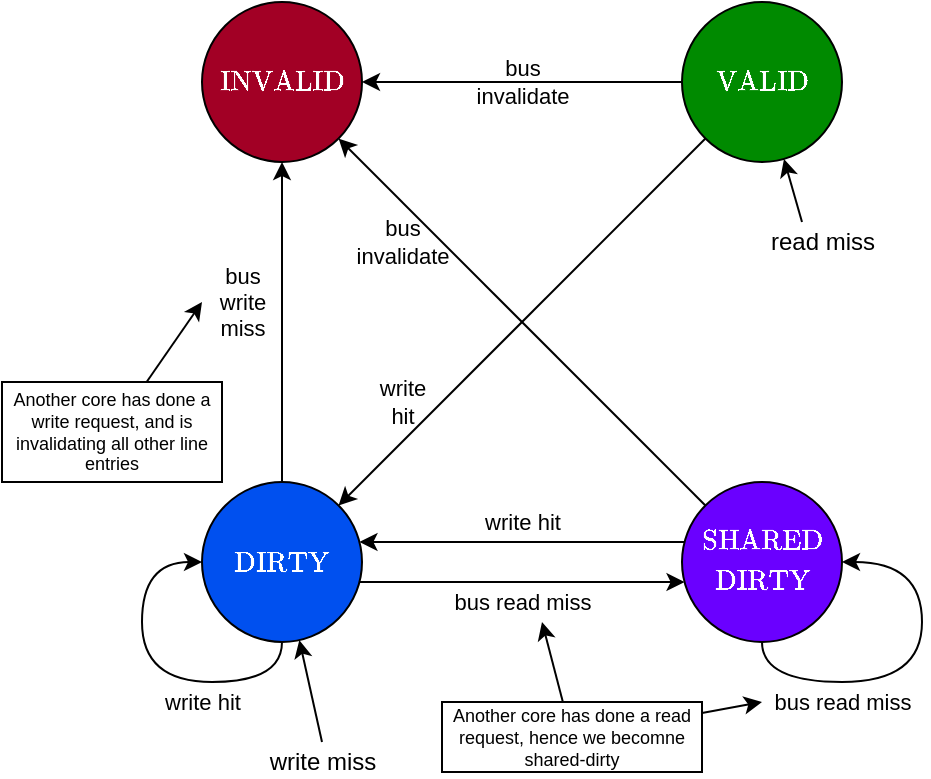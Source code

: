 <mxfile version="20.3.0" type="device"><diagram id="A85j7VMahaWLfHgfaMc8" name="Page-1"><mxGraphModel dx="1609" dy="715" grid="1" gridSize="10" guides="1" tooltips="1" connect="1" arrows="1" fold="1" page="1" pageScale="1" pageWidth="827" pageHeight="1169" math="1" shadow="0"><root><mxCell id="0"/><mxCell id="1" parent="0"/><mxCell id="EwIdVPwMrKvH7vinFk4l-1" value="$$\text{INVALID}$$" style="ellipse;whiteSpace=wrap;html=1;aspect=fixed;fillColor=#a20025;fontColor=#ffffff;strokeColor=#000000;" vertex="1" parent="1"><mxGeometry x="120" y="200" width="80" height="80" as="geometry"/></mxCell><mxCell id="EwIdVPwMrKvH7vinFk4l-6" value="bus&lt;br&gt;invalidate" style="edgeStyle=orthogonalEdgeStyle;rounded=0;orthogonalLoop=1;jettySize=auto;html=1;exitX=0;exitY=0.5;exitDx=0;exitDy=0;entryX=1;entryY=0.5;entryDx=0;entryDy=0;labelBackgroundColor=none;" edge="1" parent="1" source="EwIdVPwMrKvH7vinFk4l-2" target="EwIdVPwMrKvH7vinFk4l-1"><mxGeometry relative="1" as="geometry"/></mxCell><mxCell id="EwIdVPwMrKvH7vinFk4l-12" value="write &lt;br&gt;hit" style="rounded=0;orthogonalLoop=1;jettySize=auto;html=1;exitX=0;exitY=1;exitDx=0;exitDy=0;labelBackgroundColor=none;" edge="1" parent="1" source="EwIdVPwMrKvH7vinFk4l-2" target="EwIdVPwMrKvH7vinFk4l-4"><mxGeometry x="0.545" y="-14" relative="1" as="geometry"><mxPoint as="offset"/></mxGeometry></mxCell><mxCell id="EwIdVPwMrKvH7vinFk4l-2" value="$$\text{VALID}$$" style="ellipse;whiteSpace=wrap;html=1;aspect=fixed;fillColor=#008a00;fontColor=#ffffff;strokeColor=#000000;" vertex="1" parent="1"><mxGeometry x="360" y="200" width="80" height="80" as="geometry"/></mxCell><mxCell id="EwIdVPwMrKvH7vinFk4l-7" value="bus &lt;br&gt;invalidate" style="rounded=0;orthogonalLoop=1;jettySize=auto;html=1;labelBackgroundColor=none;" edge="1" parent="1" source="EwIdVPwMrKvH7vinFk4l-3" target="EwIdVPwMrKvH7vinFk4l-1"><mxGeometry x="0.545" y="14" relative="1" as="geometry"><mxPoint as="offset"/></mxGeometry></mxCell><mxCell id="EwIdVPwMrKvH7vinFk4l-9" value="write hit" style="edgeStyle=orthogonalEdgeStyle;curved=1;rounded=0;orthogonalLoop=1;jettySize=auto;html=1;labelBackgroundColor=none;" edge="1" parent="1" source="EwIdVPwMrKvH7vinFk4l-3" target="EwIdVPwMrKvH7vinFk4l-4"><mxGeometry y="-10" relative="1" as="geometry"><Array as="points"><mxPoint x="280" y="470"/><mxPoint x="280" y="470"/></Array><mxPoint as="offset"/></mxGeometry></mxCell><mxCell id="EwIdVPwMrKvH7vinFk4l-3" value="$$\begin{matrix}\text{SHARED} \\ \text{DIRTY}\end{matrix}$$" style="ellipse;whiteSpace=wrap;html=1;aspect=fixed;fillColor=#6a00ff;fontColor=#ffffff;strokeColor=#000000;" vertex="1" parent="1"><mxGeometry x="360" y="440" width="80" height="80" as="geometry"/></mxCell><mxCell id="EwIdVPwMrKvH7vinFk4l-10" value="bus read miss" style="edgeStyle=orthogonalEdgeStyle;curved=1;rounded=0;orthogonalLoop=1;jettySize=auto;html=1;labelBackgroundColor=none;" edge="1" parent="1" source="EwIdVPwMrKvH7vinFk4l-4" target="EwIdVPwMrKvH7vinFk4l-3"><mxGeometry y="-10" relative="1" as="geometry"><Array as="points"><mxPoint x="280" y="490"/><mxPoint x="280" y="490"/></Array><mxPoint as="offset"/></mxGeometry></mxCell><mxCell id="EwIdVPwMrKvH7vinFk4l-13" value="bus &lt;br&gt;write &lt;br&gt;miss" style="edgeStyle=none;rounded=0;orthogonalLoop=1;jettySize=auto;html=1;exitX=0.5;exitY=0;exitDx=0;exitDy=0;labelBackgroundColor=none;" edge="1" parent="1" source="EwIdVPwMrKvH7vinFk4l-4" target="EwIdVPwMrKvH7vinFk4l-1"><mxGeometry x="0.125" y="20" relative="1" as="geometry"><mxPoint as="offset"/></mxGeometry></mxCell><mxCell id="EwIdVPwMrKvH7vinFk4l-4" value="$$\text{DIRTY}$$" style="ellipse;whiteSpace=wrap;html=1;aspect=fixed;fillColor=#0050ef;fontColor=#ffffff;strokeColor=#000000;" vertex="1" parent="1"><mxGeometry x="120" y="440" width="80" height="80" as="geometry"/></mxCell><mxCell id="EwIdVPwMrKvH7vinFk4l-8" value="write hit" style="edgeStyle=orthogonalEdgeStyle;rounded=0;orthogonalLoop=1;jettySize=auto;html=1;exitX=0.5;exitY=1;exitDx=0;exitDy=0;labelBackgroundColor=none;curved=1;entryX=0;entryY=0.5;entryDx=0;entryDy=0;" edge="1" parent="1" source="EwIdVPwMrKvH7vinFk4l-4" target="EwIdVPwMrKvH7vinFk4l-4"><mxGeometry x="-0.333" y="10" relative="1" as="geometry"><mxPoint x="50" y="510" as="targetPoint"/><Array as="points"><mxPoint x="160" y="540"/><mxPoint x="90" y="540"/><mxPoint x="90" y="480"/></Array><mxPoint as="offset"/></mxGeometry></mxCell><mxCell id="EwIdVPwMrKvH7vinFk4l-16" style="rounded=0;orthogonalLoop=1;jettySize=auto;html=1;labelBackgroundColor=none;" edge="1" parent="1" source="EwIdVPwMrKvH7vinFk4l-14"><mxGeometry relative="1" as="geometry"><mxPoint x="120" y="350" as="targetPoint"/></mxGeometry></mxCell><mxCell id="EwIdVPwMrKvH7vinFk4l-14" value="Another core has done a write request, and is invalidating all other line entries" style="text;html=1;strokeColor=#000000;fillColor=none;align=center;verticalAlign=middle;whiteSpace=wrap;rounded=0;fontSize=9;" vertex="1" parent="1"><mxGeometry x="20" y="390" width="110" height="50" as="geometry"/></mxCell><mxCell id="EwIdVPwMrKvH7vinFk4l-15" value="bus read miss" style="edgeStyle=orthogonalEdgeStyle;rounded=0;orthogonalLoop=1;jettySize=auto;html=1;exitX=0.5;exitY=1;exitDx=0;exitDy=0;labelBackgroundColor=none;curved=1;entryX=1;entryY=0.5;entryDx=0;entryDy=0;" edge="1" parent="1" source="EwIdVPwMrKvH7vinFk4l-3" target="EwIdVPwMrKvH7vinFk4l-3"><mxGeometry x="-0.4" y="-10" relative="1" as="geometry"><Array as="points"><mxPoint x="400" y="540"/><mxPoint x="480" y="540"/><mxPoint x="480" y="480"/></Array><mxPoint as="offset"/></mxGeometry></mxCell><mxCell id="EwIdVPwMrKvH7vinFk4l-18" style="edgeStyle=none;rounded=0;orthogonalLoop=1;jettySize=auto;html=1;labelBackgroundColor=none;fontSize=9;" edge="1" parent="1" source="EwIdVPwMrKvH7vinFk4l-17"><mxGeometry relative="1" as="geometry"><mxPoint x="290" y="510" as="targetPoint"/></mxGeometry></mxCell><mxCell id="EwIdVPwMrKvH7vinFk4l-19" style="edgeStyle=none;rounded=0;orthogonalLoop=1;jettySize=auto;html=1;labelBackgroundColor=none;fontSize=9;" edge="1" parent="1" source="EwIdVPwMrKvH7vinFk4l-17"><mxGeometry relative="1" as="geometry"><mxPoint x="400" y="550" as="targetPoint"/></mxGeometry></mxCell><mxCell id="EwIdVPwMrKvH7vinFk4l-17" value="Another core has done a read request, hence we becomne shared-dirty" style="text;html=1;strokeColor=#000000;fillColor=none;align=center;verticalAlign=middle;whiteSpace=wrap;rounded=0;fontSize=9;" vertex="1" parent="1"><mxGeometry x="240" y="550" width="130" height="35" as="geometry"/></mxCell><mxCell id="EwIdVPwMrKvH7vinFk4l-21" value="write miss" style="edgeStyle=none;rounded=0;orthogonalLoop=1;jettySize=auto;html=1;labelBackgroundColor=none;fontSize=12;" edge="1" parent="1" target="EwIdVPwMrKvH7vinFk4l-4"><mxGeometry x="-1" y="10" relative="1" as="geometry"><mxPoint x="300" y="520" as="targetPoint"/><mxPoint x="180" y="570" as="sourcePoint"/><mxPoint x="10" y="8" as="offset"/></mxGeometry></mxCell><mxCell id="EwIdVPwMrKvH7vinFk4l-22" value="read miss" style="edgeStyle=none;rounded=0;orthogonalLoop=1;jettySize=auto;html=1;labelBackgroundColor=none;fontSize=12;" edge="1" parent="1" target="EwIdVPwMrKvH7vinFk4l-2"><mxGeometry x="-1" y="-14" relative="1" as="geometry"><mxPoint x="176.576" y="529.456" as="targetPoint"/><mxPoint x="420" y="310" as="sourcePoint"/><mxPoint x="-3" y="14" as="offset"/></mxGeometry></mxCell></root></mxGraphModel></diagram></mxfile>